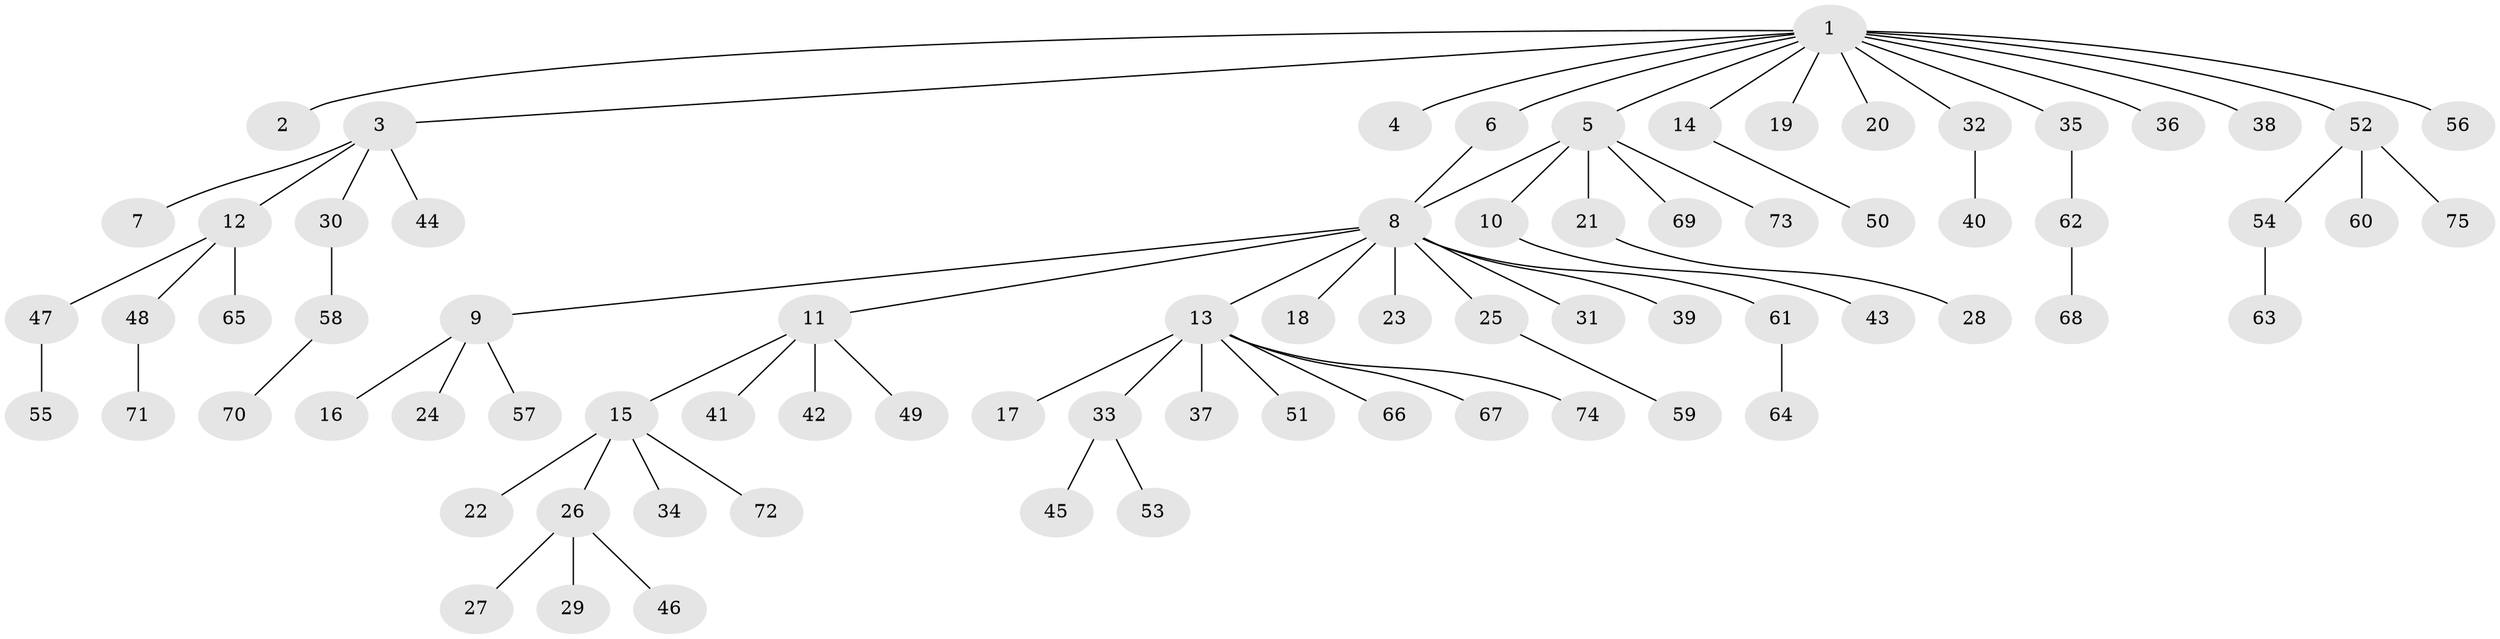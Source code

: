 // coarse degree distribution, {18: 0.018518518518518517, 1: 0.7592592592592593, 4: 0.037037037037037035, 2: 0.07407407407407407, 14: 0.018518518518518517, 3: 0.07407407407407407, 7: 0.018518518518518517}
// Generated by graph-tools (version 1.1) at 2025/51/02/27/25 19:51:54]
// undirected, 75 vertices, 75 edges
graph export_dot {
graph [start="1"]
  node [color=gray90,style=filled];
  1;
  2;
  3;
  4;
  5;
  6;
  7;
  8;
  9;
  10;
  11;
  12;
  13;
  14;
  15;
  16;
  17;
  18;
  19;
  20;
  21;
  22;
  23;
  24;
  25;
  26;
  27;
  28;
  29;
  30;
  31;
  32;
  33;
  34;
  35;
  36;
  37;
  38;
  39;
  40;
  41;
  42;
  43;
  44;
  45;
  46;
  47;
  48;
  49;
  50;
  51;
  52;
  53;
  54;
  55;
  56;
  57;
  58;
  59;
  60;
  61;
  62;
  63;
  64;
  65;
  66;
  67;
  68;
  69;
  70;
  71;
  72;
  73;
  74;
  75;
  1 -- 2;
  1 -- 3;
  1 -- 4;
  1 -- 5;
  1 -- 6;
  1 -- 14;
  1 -- 19;
  1 -- 20;
  1 -- 32;
  1 -- 35;
  1 -- 36;
  1 -- 38;
  1 -- 52;
  1 -- 56;
  3 -- 7;
  3 -- 12;
  3 -- 30;
  3 -- 44;
  5 -- 8;
  5 -- 10;
  5 -- 21;
  5 -- 69;
  5 -- 73;
  6 -- 8;
  8 -- 9;
  8 -- 11;
  8 -- 13;
  8 -- 18;
  8 -- 23;
  8 -- 25;
  8 -- 31;
  8 -- 39;
  8 -- 61;
  9 -- 16;
  9 -- 24;
  9 -- 57;
  10 -- 43;
  11 -- 15;
  11 -- 41;
  11 -- 42;
  11 -- 49;
  12 -- 47;
  12 -- 48;
  12 -- 65;
  13 -- 17;
  13 -- 33;
  13 -- 37;
  13 -- 51;
  13 -- 66;
  13 -- 67;
  13 -- 74;
  14 -- 50;
  15 -- 22;
  15 -- 26;
  15 -- 34;
  15 -- 72;
  21 -- 28;
  25 -- 59;
  26 -- 27;
  26 -- 29;
  26 -- 46;
  30 -- 58;
  32 -- 40;
  33 -- 45;
  33 -- 53;
  35 -- 62;
  47 -- 55;
  48 -- 71;
  52 -- 54;
  52 -- 60;
  52 -- 75;
  54 -- 63;
  58 -- 70;
  61 -- 64;
  62 -- 68;
}
